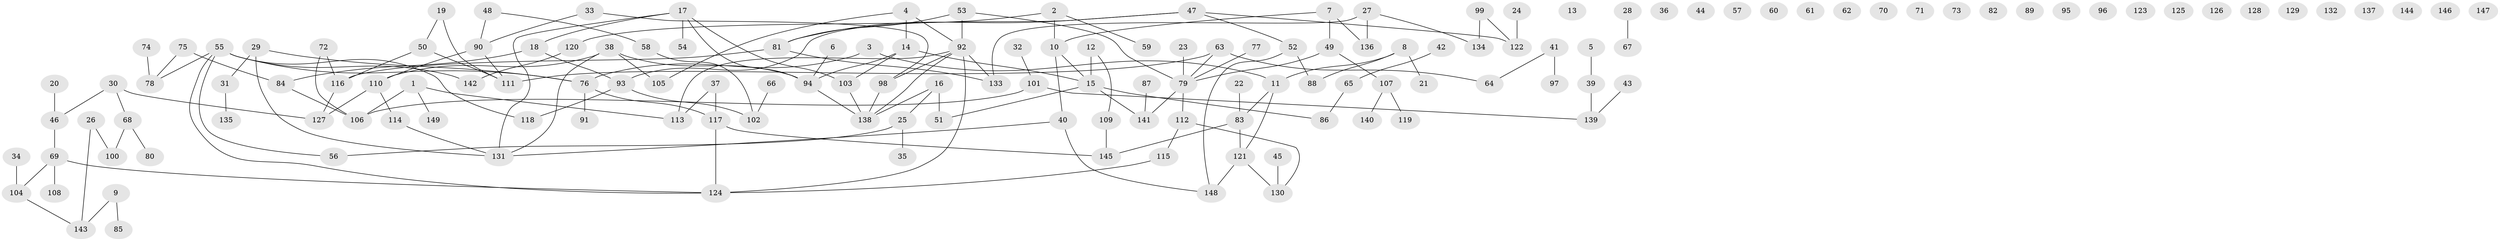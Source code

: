 // coarse degree distribution, {4: 0.028169014084507043, 2: 0.16901408450704225, 3: 0.09859154929577464, 7: 0.04225352112676056, 1: 0.16901408450704225, 10: 0.014084507042253521, 6: 0.04225352112676056, 0: 0.352112676056338, 5: 0.056338028169014086, 8: 0.028169014084507043}
// Generated by graph-tools (version 1.1) at 2025/16/03/04/25 18:16:30]
// undirected, 149 vertices, 163 edges
graph export_dot {
graph [start="1"]
  node [color=gray90,style=filled];
  1;
  2;
  3;
  4;
  5;
  6;
  7;
  8;
  9;
  10;
  11;
  12;
  13;
  14;
  15;
  16;
  17;
  18;
  19;
  20;
  21;
  22;
  23;
  24;
  25;
  26;
  27;
  28;
  29;
  30;
  31;
  32;
  33;
  34;
  35;
  36;
  37;
  38;
  39;
  40;
  41;
  42;
  43;
  44;
  45;
  46;
  47;
  48;
  49;
  50;
  51;
  52;
  53;
  54;
  55;
  56;
  57;
  58;
  59;
  60;
  61;
  62;
  63;
  64;
  65;
  66;
  67;
  68;
  69;
  70;
  71;
  72;
  73;
  74;
  75;
  76;
  77;
  78;
  79;
  80;
  81;
  82;
  83;
  84;
  85;
  86;
  87;
  88;
  89;
  90;
  91;
  92;
  93;
  94;
  95;
  96;
  97;
  98;
  99;
  100;
  101;
  102;
  103;
  104;
  105;
  106;
  107;
  108;
  109;
  110;
  111;
  112;
  113;
  114;
  115;
  116;
  117;
  118;
  119;
  120;
  121;
  122;
  123;
  124;
  125;
  126;
  127;
  128;
  129;
  130;
  131;
  132;
  133;
  134;
  135;
  136;
  137;
  138;
  139;
  140;
  141;
  142;
  143;
  144;
  145;
  146;
  147;
  148;
  149;
  1 -- 106;
  1 -- 113;
  1 -- 149;
  2 -- 10;
  2 -- 59;
  2 -- 120;
  3 -- 11;
  3 -- 76;
  4 -- 14;
  4 -- 92;
  4 -- 105;
  5 -- 39;
  6 -- 94;
  7 -- 10;
  7 -- 49;
  7 -- 136;
  8 -- 11;
  8 -- 21;
  8 -- 88;
  9 -- 85;
  9 -- 143;
  10 -- 15;
  10 -- 40;
  11 -- 83;
  11 -- 121;
  12 -- 15;
  12 -- 109;
  14 -- 15;
  14 -- 94;
  14 -- 103;
  15 -- 51;
  15 -- 86;
  15 -- 141;
  16 -- 25;
  16 -- 51;
  16 -- 138;
  17 -- 18;
  17 -- 54;
  17 -- 94;
  17 -- 103;
  17 -- 131;
  18 -- 84;
  18 -- 93;
  19 -- 50;
  19 -- 111;
  20 -- 46;
  22 -- 83;
  23 -- 79;
  24 -- 122;
  25 -- 35;
  25 -- 56;
  26 -- 100;
  26 -- 143;
  27 -- 133;
  27 -- 134;
  27 -- 136;
  28 -- 67;
  29 -- 31;
  29 -- 76;
  29 -- 131;
  30 -- 46;
  30 -- 68;
  30 -- 127;
  31 -- 135;
  32 -- 101;
  33 -- 90;
  33 -- 98;
  34 -- 104;
  37 -- 113;
  37 -- 117;
  38 -- 94;
  38 -- 105;
  38 -- 110;
  38 -- 131;
  39 -- 139;
  40 -- 131;
  40 -- 148;
  41 -- 64;
  41 -- 97;
  42 -- 65;
  43 -- 139;
  45 -- 130;
  46 -- 69;
  47 -- 52;
  47 -- 81;
  47 -- 93;
  47 -- 122;
  48 -- 58;
  48 -- 90;
  49 -- 79;
  49 -- 107;
  50 -- 111;
  50 -- 116;
  52 -- 88;
  52 -- 148;
  53 -- 79;
  53 -- 81;
  53 -- 92;
  55 -- 56;
  55 -- 76;
  55 -- 78;
  55 -- 118;
  55 -- 124;
  55 -- 142;
  58 -- 102;
  63 -- 64;
  63 -- 79;
  63 -- 111;
  65 -- 86;
  66 -- 102;
  68 -- 80;
  68 -- 100;
  69 -- 104;
  69 -- 108;
  69 -- 124;
  72 -- 106;
  72 -- 116;
  74 -- 78;
  75 -- 78;
  75 -- 84;
  76 -- 91;
  76 -- 117;
  77 -- 79;
  79 -- 112;
  79 -- 141;
  81 -- 116;
  81 -- 133;
  83 -- 121;
  83 -- 145;
  84 -- 106;
  87 -- 141;
  90 -- 110;
  90 -- 111;
  92 -- 98;
  92 -- 113;
  92 -- 124;
  92 -- 133;
  92 -- 138;
  93 -- 102;
  93 -- 118;
  94 -- 138;
  98 -- 138;
  99 -- 122;
  99 -- 134;
  101 -- 106;
  101 -- 139;
  103 -- 138;
  104 -- 143;
  107 -- 119;
  107 -- 140;
  109 -- 145;
  110 -- 114;
  110 -- 127;
  112 -- 115;
  112 -- 130;
  114 -- 131;
  115 -- 124;
  116 -- 127;
  117 -- 124;
  117 -- 145;
  120 -- 142;
  121 -- 130;
  121 -- 148;
}

